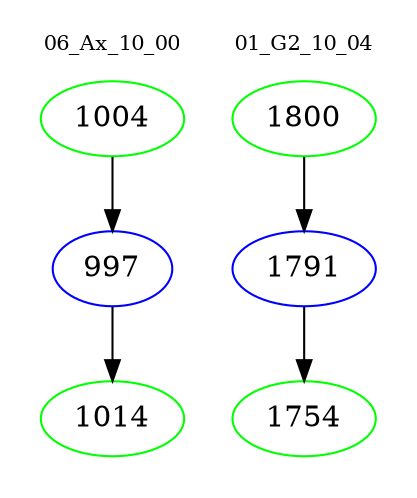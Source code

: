digraph{
subgraph cluster_0 {
color = white
label = "06_Ax_10_00";
fontsize=10;
T0_1004 [label="1004", color="green"]
T0_1004 -> T0_997 [color="black"]
T0_997 [label="997", color="blue"]
T0_997 -> T0_1014 [color="black"]
T0_1014 [label="1014", color="green"]
}
subgraph cluster_1 {
color = white
label = "01_G2_10_04";
fontsize=10;
T1_1800 [label="1800", color="green"]
T1_1800 -> T1_1791 [color="black"]
T1_1791 [label="1791", color="blue"]
T1_1791 -> T1_1754 [color="black"]
T1_1754 [label="1754", color="green"]
}
}
